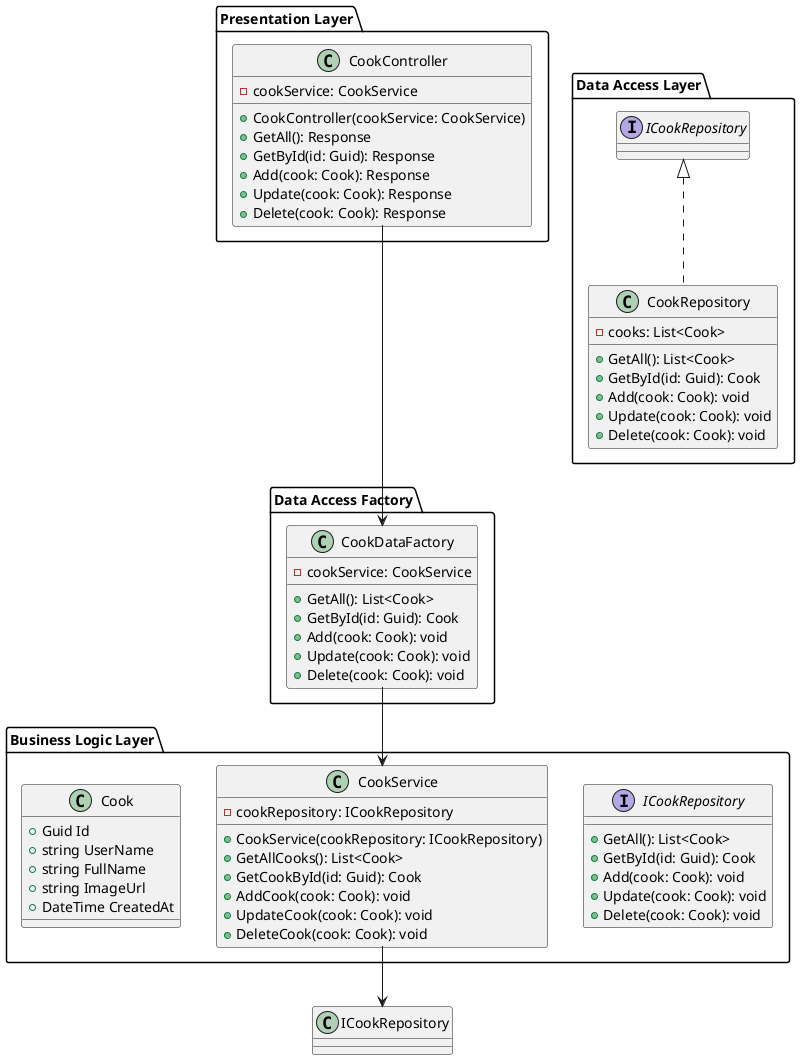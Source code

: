 @startuml

skinparam LineType ortho

package "Business Logic Layer" as BLL {
    interface ICookRepository {
        +GetAll(): List<Cook>
        +GetById(id: Guid): Cook
        +Add(cook: Cook): void
        +Update(cook: Cook): void
        +Delete(cook: Cook): void
    }
    
    class CookService {
        -cookRepository: ICookRepository
        +CookService(cookRepository: ICookRepository)
        +GetAllCooks(): List<Cook>
        +GetCookById(id: Guid): Cook
        +AddCook(cook: Cook): void
        +UpdateCook(cook: Cook): void
        +DeleteCook(cook: Cook): void
    }
    
    class Cook {
        +Guid Id
        +string UserName
        +string FullName
        +string ImageUrl
        +DateTime CreatedAt
    }
}

package "Data Access Layer" as DAL {
    class CookRepository implements ICookRepository {
        -cooks: List<Cook>
        +GetAll(): List<Cook>
        +GetById(id: Guid): Cook
        +Add(cook: Cook): void
        +Update(cook: Cook): void
        +Delete(cook: Cook): void
    }
}

package "Presentation Layer" as PRES {
    class CookController {
        -cookService: CookService
        +CookController(cookService: CookService)
        +GetAll(): Response
        +GetById(id: Guid): Response
        +Add(cook: Cook): Response
        +Update(cook: Cook): Response
        +Delete(cook: Cook): Response
    }
}

package "Data Access Factory" as DAF {
    class CookDataFactory {
        -cookService: CookService
        +GetAll(): List<Cook>
        +GetById(id: Guid): Cook
        +Add(cook: Cook): void
        +Update(cook: Cook): void
        +Delete(cook: Cook): void
    }
}

CookService --> ICookRepository
CookController ---> CookDataFactory
CookDataFactory --> CookService

@enduml